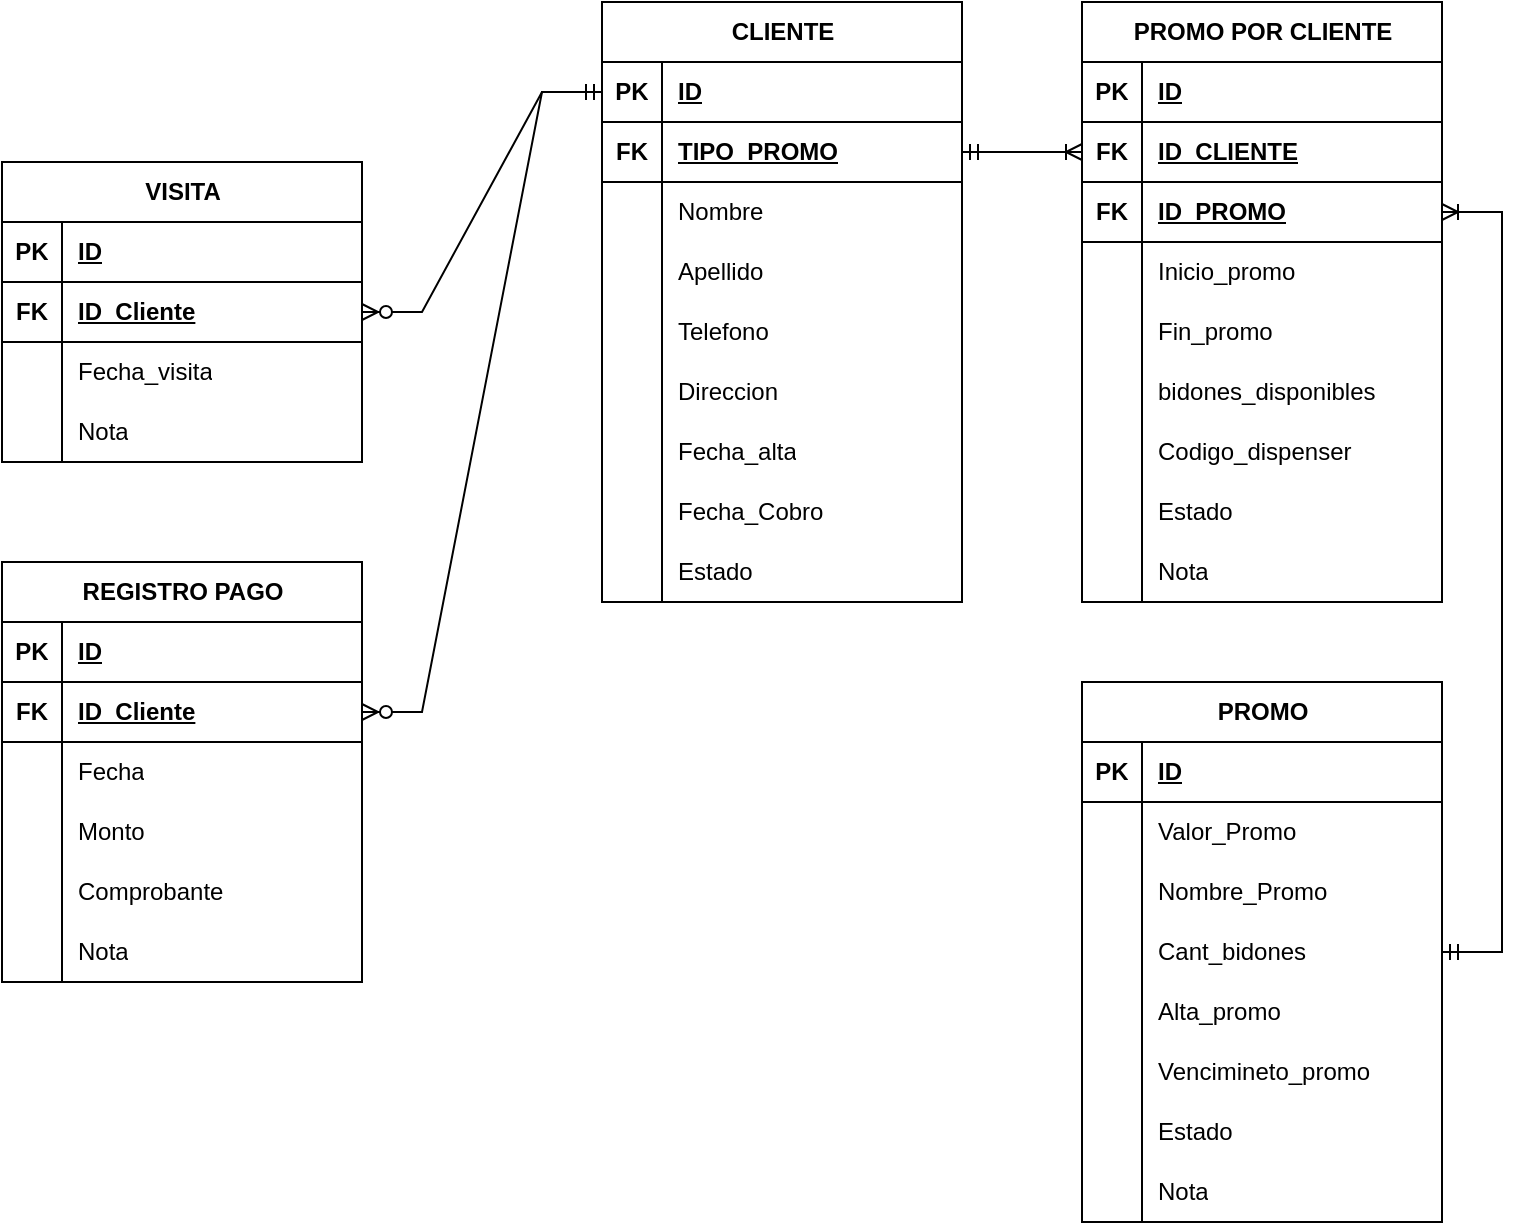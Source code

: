 <mxfile version="21.3.7" type="device" pages="2">
  <diagram name="Página-1" id="bV2OnYtDN85G9V-wbKHY">
    <mxGraphModel dx="1674" dy="-5001" grid="1" gridSize="10" guides="1" tooltips="1" connect="1" arrows="1" fold="1" page="1" pageScale="1" pageWidth="827" pageHeight="1169" math="0" shadow="0">
      <root>
        <mxCell id="0" />
        <mxCell id="1" parent="0" />
        <mxCell id="RUq5wqb0KqWim08PSlP8-26" value="CLIENTE" style="shape=table;startSize=30;container=1;collapsible=1;childLayout=tableLayout;fixedRows=1;rowLines=0;fontStyle=1;align=center;resizeLast=1;html=1;" parent="1" vertex="1">
          <mxGeometry x="320" y="5880" width="180" height="300" as="geometry" />
        </mxCell>
        <mxCell id="RUq5wqb0KqWim08PSlP8-27" value="" style="shape=tableRow;horizontal=0;startSize=0;swimlaneHead=0;swimlaneBody=0;fillColor=none;collapsible=0;dropTarget=0;points=[[0,0.5],[1,0.5]];portConstraint=eastwest;top=0;left=0;right=0;bottom=1;" parent="RUq5wqb0KqWim08PSlP8-26" vertex="1">
          <mxGeometry y="30" width="180" height="30" as="geometry" />
        </mxCell>
        <mxCell id="RUq5wqb0KqWim08PSlP8-28" value="PK" style="shape=partialRectangle;connectable=0;fillColor=none;top=0;left=0;bottom=0;right=0;fontStyle=1;overflow=hidden;whiteSpace=wrap;html=1;" parent="RUq5wqb0KqWim08PSlP8-27" vertex="1">
          <mxGeometry width="30" height="30" as="geometry">
            <mxRectangle width="30" height="30" as="alternateBounds" />
          </mxGeometry>
        </mxCell>
        <mxCell id="RUq5wqb0KqWim08PSlP8-29" value="ID" style="shape=partialRectangle;connectable=0;fillColor=none;top=0;left=0;bottom=0;right=0;align=left;spacingLeft=6;fontStyle=5;overflow=hidden;whiteSpace=wrap;html=1;" parent="RUq5wqb0KqWim08PSlP8-27" vertex="1">
          <mxGeometry x="30" width="150" height="30" as="geometry">
            <mxRectangle width="150" height="30" as="alternateBounds" />
          </mxGeometry>
        </mxCell>
        <mxCell id="TxzclcYLfLEnnerBeIJS-183" value="" style="shape=tableRow;horizontal=0;startSize=0;swimlaneHead=0;swimlaneBody=0;fillColor=none;collapsible=0;dropTarget=0;points=[[0,0.5],[1,0.5]];portConstraint=eastwest;top=0;left=0;right=0;bottom=1;" parent="RUq5wqb0KqWim08PSlP8-26" vertex="1">
          <mxGeometry y="60" width="180" height="30" as="geometry" />
        </mxCell>
        <mxCell id="TxzclcYLfLEnnerBeIJS-184" value="FK" style="shape=partialRectangle;connectable=0;fillColor=none;top=0;left=0;bottom=0;right=0;fontStyle=1;overflow=hidden;whiteSpace=wrap;html=1;" parent="TxzclcYLfLEnnerBeIJS-183" vertex="1">
          <mxGeometry width="30" height="30" as="geometry">
            <mxRectangle width="30" height="30" as="alternateBounds" />
          </mxGeometry>
        </mxCell>
        <mxCell id="TxzclcYLfLEnnerBeIJS-185" value="TIPO_PROMO" style="shape=partialRectangle;connectable=0;fillColor=none;top=0;left=0;bottom=0;right=0;align=left;spacingLeft=6;fontStyle=5;overflow=hidden;whiteSpace=wrap;html=1;" parent="TxzclcYLfLEnnerBeIJS-183" vertex="1">
          <mxGeometry x="30" width="150" height="30" as="geometry">
            <mxRectangle width="150" height="30" as="alternateBounds" />
          </mxGeometry>
        </mxCell>
        <mxCell id="RUq5wqb0KqWim08PSlP8-30" value="" style="shape=tableRow;horizontal=0;startSize=0;swimlaneHead=0;swimlaneBody=0;fillColor=none;collapsible=0;dropTarget=0;points=[[0,0.5],[1,0.5]];portConstraint=eastwest;top=0;left=0;right=0;bottom=0;" parent="RUq5wqb0KqWim08PSlP8-26" vertex="1">
          <mxGeometry y="90" width="180" height="30" as="geometry" />
        </mxCell>
        <mxCell id="RUq5wqb0KqWim08PSlP8-31" value="" style="shape=partialRectangle;connectable=0;fillColor=none;top=0;left=0;bottom=0;right=0;editable=1;overflow=hidden;whiteSpace=wrap;html=1;" parent="RUq5wqb0KqWim08PSlP8-30" vertex="1">
          <mxGeometry width="30" height="30" as="geometry">
            <mxRectangle width="30" height="30" as="alternateBounds" />
          </mxGeometry>
        </mxCell>
        <mxCell id="RUq5wqb0KqWim08PSlP8-32" value="Nombre" style="shape=partialRectangle;connectable=0;fillColor=none;top=0;left=0;bottom=0;right=0;align=left;spacingLeft=6;overflow=hidden;whiteSpace=wrap;html=1;" parent="RUq5wqb0KqWim08PSlP8-30" vertex="1">
          <mxGeometry x="30" width="150" height="30" as="geometry">
            <mxRectangle width="150" height="30" as="alternateBounds" />
          </mxGeometry>
        </mxCell>
        <mxCell id="RUq5wqb0KqWim08PSlP8-33" value="" style="shape=tableRow;horizontal=0;startSize=0;swimlaneHead=0;swimlaneBody=0;fillColor=none;collapsible=0;dropTarget=0;points=[[0,0.5],[1,0.5]];portConstraint=eastwest;top=0;left=0;right=0;bottom=0;" parent="RUq5wqb0KqWim08PSlP8-26" vertex="1">
          <mxGeometry y="120" width="180" height="30" as="geometry" />
        </mxCell>
        <mxCell id="RUq5wqb0KqWim08PSlP8-34" value="" style="shape=partialRectangle;connectable=0;fillColor=none;top=0;left=0;bottom=0;right=0;editable=1;overflow=hidden;whiteSpace=wrap;html=1;" parent="RUq5wqb0KqWim08PSlP8-33" vertex="1">
          <mxGeometry width="30" height="30" as="geometry">
            <mxRectangle width="30" height="30" as="alternateBounds" />
          </mxGeometry>
        </mxCell>
        <mxCell id="RUq5wqb0KqWim08PSlP8-35" value="Apellido" style="shape=partialRectangle;connectable=0;fillColor=none;top=0;left=0;bottom=0;right=0;align=left;spacingLeft=6;overflow=hidden;whiteSpace=wrap;html=1;" parent="RUq5wqb0KqWim08PSlP8-33" vertex="1">
          <mxGeometry x="30" width="150" height="30" as="geometry">
            <mxRectangle width="150" height="30" as="alternateBounds" />
          </mxGeometry>
        </mxCell>
        <mxCell id="RUq5wqb0KqWim08PSlP8-36" value="" style="shape=tableRow;horizontal=0;startSize=0;swimlaneHead=0;swimlaneBody=0;fillColor=none;collapsible=0;dropTarget=0;points=[[0,0.5],[1,0.5]];portConstraint=eastwest;top=0;left=0;right=0;bottom=0;" parent="RUq5wqb0KqWim08PSlP8-26" vertex="1">
          <mxGeometry y="150" width="180" height="30" as="geometry" />
        </mxCell>
        <mxCell id="RUq5wqb0KqWim08PSlP8-37" value="" style="shape=partialRectangle;connectable=0;fillColor=none;top=0;left=0;bottom=0;right=0;editable=1;overflow=hidden;whiteSpace=wrap;html=1;" parent="RUq5wqb0KqWim08PSlP8-36" vertex="1">
          <mxGeometry width="30" height="30" as="geometry">
            <mxRectangle width="30" height="30" as="alternateBounds" />
          </mxGeometry>
        </mxCell>
        <mxCell id="RUq5wqb0KqWim08PSlP8-38" value="Telefono" style="shape=partialRectangle;connectable=0;fillColor=none;top=0;left=0;bottom=0;right=0;align=left;spacingLeft=6;overflow=hidden;whiteSpace=wrap;html=1;" parent="RUq5wqb0KqWim08PSlP8-36" vertex="1">
          <mxGeometry x="30" width="150" height="30" as="geometry">
            <mxRectangle width="150" height="30" as="alternateBounds" />
          </mxGeometry>
        </mxCell>
        <mxCell id="RUq5wqb0KqWim08PSlP8-45" style="shape=tableRow;horizontal=0;startSize=0;swimlaneHead=0;swimlaneBody=0;fillColor=none;collapsible=0;dropTarget=0;points=[[0,0.5],[1,0.5]];portConstraint=eastwest;top=0;left=0;right=0;bottom=0;" parent="RUq5wqb0KqWim08PSlP8-26" vertex="1">
          <mxGeometry y="180" width="180" height="30" as="geometry" />
        </mxCell>
        <mxCell id="RUq5wqb0KqWim08PSlP8-46" style="shape=partialRectangle;connectable=0;fillColor=none;top=0;left=0;bottom=0;right=0;editable=1;overflow=hidden;whiteSpace=wrap;html=1;" parent="RUq5wqb0KqWim08PSlP8-45" vertex="1">
          <mxGeometry width="30" height="30" as="geometry">
            <mxRectangle width="30" height="30" as="alternateBounds" />
          </mxGeometry>
        </mxCell>
        <mxCell id="RUq5wqb0KqWim08PSlP8-47" value="Direccion" style="shape=partialRectangle;connectable=0;fillColor=none;top=0;left=0;bottom=0;right=0;align=left;spacingLeft=6;overflow=hidden;whiteSpace=wrap;html=1;" parent="RUq5wqb0KqWim08PSlP8-45" vertex="1">
          <mxGeometry x="30" width="150" height="30" as="geometry">
            <mxRectangle width="150" height="30" as="alternateBounds" />
          </mxGeometry>
        </mxCell>
        <mxCell id="RUq5wqb0KqWim08PSlP8-51" style="shape=tableRow;horizontal=0;startSize=0;swimlaneHead=0;swimlaneBody=0;fillColor=none;collapsible=0;dropTarget=0;points=[[0,0.5],[1,0.5]];portConstraint=eastwest;top=0;left=0;right=0;bottom=0;" parent="RUq5wqb0KqWim08PSlP8-26" vertex="1">
          <mxGeometry y="210" width="180" height="30" as="geometry" />
        </mxCell>
        <mxCell id="RUq5wqb0KqWim08PSlP8-52" style="shape=partialRectangle;connectable=0;fillColor=none;top=0;left=0;bottom=0;right=0;editable=1;overflow=hidden;whiteSpace=wrap;html=1;" parent="RUq5wqb0KqWim08PSlP8-51" vertex="1">
          <mxGeometry width="30" height="30" as="geometry">
            <mxRectangle width="30" height="30" as="alternateBounds" />
          </mxGeometry>
        </mxCell>
        <mxCell id="RUq5wqb0KqWim08PSlP8-53" value="Fecha_alta" style="shape=partialRectangle;connectable=0;fillColor=none;top=0;left=0;bottom=0;right=0;align=left;spacingLeft=6;overflow=hidden;whiteSpace=wrap;html=1;" parent="RUq5wqb0KqWim08PSlP8-51" vertex="1">
          <mxGeometry x="30" width="150" height="30" as="geometry">
            <mxRectangle width="150" height="30" as="alternateBounds" />
          </mxGeometry>
        </mxCell>
        <mxCell id="RUq5wqb0KqWim08PSlP8-60" style="shape=tableRow;horizontal=0;startSize=0;swimlaneHead=0;swimlaneBody=0;fillColor=none;collapsible=0;dropTarget=0;points=[[0,0.5],[1,0.5]];portConstraint=eastwest;top=0;left=0;right=0;bottom=0;" parent="RUq5wqb0KqWim08PSlP8-26" vertex="1">
          <mxGeometry y="240" width="180" height="30" as="geometry" />
        </mxCell>
        <mxCell id="RUq5wqb0KqWim08PSlP8-61" style="shape=partialRectangle;connectable=0;fillColor=none;top=0;left=0;bottom=0;right=0;editable=1;overflow=hidden;whiteSpace=wrap;html=1;" parent="RUq5wqb0KqWim08PSlP8-60" vertex="1">
          <mxGeometry width="30" height="30" as="geometry">
            <mxRectangle width="30" height="30" as="alternateBounds" />
          </mxGeometry>
        </mxCell>
        <mxCell id="RUq5wqb0KqWim08PSlP8-62" value="Fecha_Cobro" style="shape=partialRectangle;connectable=0;fillColor=none;top=0;left=0;bottom=0;right=0;align=left;spacingLeft=6;overflow=hidden;whiteSpace=wrap;html=1;" parent="RUq5wqb0KqWim08PSlP8-60" vertex="1">
          <mxGeometry x="30" width="150" height="30" as="geometry">
            <mxRectangle width="150" height="30" as="alternateBounds" />
          </mxGeometry>
        </mxCell>
        <mxCell id="RUq5wqb0KqWim08PSlP8-48" style="shape=tableRow;horizontal=0;startSize=0;swimlaneHead=0;swimlaneBody=0;fillColor=none;collapsible=0;dropTarget=0;points=[[0,0.5],[1,0.5]];portConstraint=eastwest;top=0;left=0;right=0;bottom=0;" parent="RUq5wqb0KqWim08PSlP8-26" vertex="1">
          <mxGeometry y="270" width="180" height="30" as="geometry" />
        </mxCell>
        <mxCell id="RUq5wqb0KqWim08PSlP8-49" style="shape=partialRectangle;connectable=0;fillColor=none;top=0;left=0;bottom=0;right=0;editable=1;overflow=hidden;whiteSpace=wrap;html=1;" parent="RUq5wqb0KqWim08PSlP8-48" vertex="1">
          <mxGeometry width="30" height="30" as="geometry">
            <mxRectangle width="30" height="30" as="alternateBounds" />
          </mxGeometry>
        </mxCell>
        <mxCell id="RUq5wqb0KqWim08PSlP8-50" value="Estado" style="shape=partialRectangle;connectable=0;fillColor=none;top=0;left=0;bottom=0;right=0;align=left;spacingLeft=6;overflow=hidden;whiteSpace=wrap;html=1;" parent="RUq5wqb0KqWim08PSlP8-48" vertex="1">
          <mxGeometry x="30" width="150" height="30" as="geometry">
            <mxRectangle width="150" height="30" as="alternateBounds" />
          </mxGeometry>
        </mxCell>
        <mxCell id="RUq5wqb0KqWim08PSlP8-112" value="" style="edgeStyle=entityRelationEdgeStyle;fontSize=12;html=1;endArrow=ERoneToMany;startArrow=ERmandOne;rounded=0;" parent="1" source="TxzclcYLfLEnnerBeIJS-25" target="jz-nCcZv9rXi6R60Zonw-8" edge="1">
          <mxGeometry width="100" height="100" relative="1" as="geometry">
            <mxPoint x="600" y="6330" as="sourcePoint" />
            <mxPoint x="810" y="5910" as="targetPoint" />
          </mxGeometry>
        </mxCell>
        <mxCell id="RUq5wqb0KqWim08PSlP8-115" value="" style="edgeStyle=entityRelationEdgeStyle;fontSize=12;html=1;endArrow=ERzeroToMany;startArrow=ERmandOne;rounded=0;" parent="1" source="RUq5wqb0KqWim08PSlP8-27" target="TxzclcYLfLEnnerBeIJS-85" edge="1">
          <mxGeometry width="100" height="100" relative="1" as="geometry">
            <mxPoint x="531" y="5967" as="sourcePoint" />
            <mxPoint x="230" y="5965" as="targetPoint" />
          </mxGeometry>
        </mxCell>
        <mxCell id="TxzclcYLfLEnnerBeIJS-25" value="PROMO" style="shape=table;startSize=30;container=1;collapsible=1;childLayout=tableLayout;fixedRows=1;rowLines=0;fontStyle=1;align=center;resizeLast=1;html=1;" parent="1" vertex="1">
          <mxGeometry x="560" y="6220" width="180" height="270" as="geometry" />
        </mxCell>
        <mxCell id="TxzclcYLfLEnnerBeIJS-26" style="shape=tableRow;horizontal=0;startSize=0;swimlaneHead=0;swimlaneBody=0;fillColor=none;collapsible=0;dropTarget=0;points=[[0,0.5],[1,0.5]];portConstraint=eastwest;top=0;left=0;right=0;bottom=1;" parent="TxzclcYLfLEnnerBeIJS-25" vertex="1">
          <mxGeometry y="30" width="180" height="30" as="geometry" />
        </mxCell>
        <mxCell id="TxzclcYLfLEnnerBeIJS-27" value="PK" style="shape=partialRectangle;connectable=0;fillColor=none;top=0;left=0;bottom=0;right=0;fontStyle=1;overflow=hidden;whiteSpace=wrap;html=1;" parent="TxzclcYLfLEnnerBeIJS-26" vertex="1">
          <mxGeometry width="30" height="30" as="geometry">
            <mxRectangle width="30" height="30" as="alternateBounds" />
          </mxGeometry>
        </mxCell>
        <mxCell id="TxzclcYLfLEnnerBeIJS-28" value="ID" style="shape=partialRectangle;connectable=0;fillColor=none;top=0;left=0;bottom=0;right=0;align=left;spacingLeft=6;fontStyle=5;overflow=hidden;whiteSpace=wrap;html=1;" parent="TxzclcYLfLEnnerBeIJS-26" vertex="1">
          <mxGeometry x="30" width="150" height="30" as="geometry">
            <mxRectangle width="150" height="30" as="alternateBounds" />
          </mxGeometry>
        </mxCell>
        <mxCell id="wWxBkojQjRAg002_blxK-7" value="" style="shape=tableRow;horizontal=0;startSize=0;swimlaneHead=0;swimlaneBody=0;fillColor=none;collapsible=0;dropTarget=0;points=[[0,0.5],[1,0.5]];portConstraint=eastwest;top=0;left=0;right=0;bottom=0;" parent="TxzclcYLfLEnnerBeIJS-25" vertex="1">
          <mxGeometry y="60" width="180" height="30" as="geometry" />
        </mxCell>
        <mxCell id="wWxBkojQjRAg002_blxK-8" value="" style="shape=partialRectangle;connectable=0;fillColor=none;top=0;left=0;bottom=0;right=0;fontStyle=0;overflow=hidden;whiteSpace=wrap;html=1;" parent="wWxBkojQjRAg002_blxK-7" vertex="1">
          <mxGeometry width="30" height="30" as="geometry">
            <mxRectangle width="30" height="30" as="alternateBounds" />
          </mxGeometry>
        </mxCell>
        <mxCell id="wWxBkojQjRAg002_blxK-9" value="Valor_Promo" style="shape=partialRectangle;connectable=0;fillColor=none;top=0;left=0;bottom=0;right=0;align=left;spacingLeft=6;fontStyle=0;overflow=hidden;whiteSpace=wrap;html=1;" parent="wWxBkojQjRAg002_blxK-7" vertex="1">
          <mxGeometry x="30" width="150" height="30" as="geometry">
            <mxRectangle width="150" height="30" as="alternateBounds" />
          </mxGeometry>
        </mxCell>
        <mxCell id="TxzclcYLfLEnnerBeIJS-208" value="" style="shape=tableRow;horizontal=0;startSize=0;swimlaneHead=0;swimlaneBody=0;fillColor=none;collapsible=0;dropTarget=0;points=[[0,0.5],[1,0.5]];portConstraint=eastwest;top=0;left=0;right=0;bottom=0;" parent="TxzclcYLfLEnnerBeIJS-25" vertex="1">
          <mxGeometry y="90" width="180" height="30" as="geometry" />
        </mxCell>
        <mxCell id="TxzclcYLfLEnnerBeIJS-209" value="" style="shape=partialRectangle;connectable=0;fillColor=none;top=0;left=0;bottom=0;right=0;fontStyle=0;overflow=hidden;whiteSpace=wrap;html=1;" parent="TxzclcYLfLEnnerBeIJS-208" vertex="1">
          <mxGeometry width="30" height="30" as="geometry">
            <mxRectangle width="30" height="30" as="alternateBounds" />
          </mxGeometry>
        </mxCell>
        <mxCell id="TxzclcYLfLEnnerBeIJS-210" value="Nombre_Promo" style="shape=partialRectangle;connectable=0;fillColor=none;top=0;left=0;bottom=0;right=0;align=left;spacingLeft=6;fontStyle=0;overflow=hidden;whiteSpace=wrap;html=1;" parent="TxzclcYLfLEnnerBeIJS-208" vertex="1">
          <mxGeometry x="30" width="150" height="30" as="geometry">
            <mxRectangle width="150" height="30" as="alternateBounds" />
          </mxGeometry>
        </mxCell>
        <mxCell id="TxzclcYLfLEnnerBeIJS-32" value="" style="shape=tableRow;horizontal=0;startSize=0;swimlaneHead=0;swimlaneBody=0;fillColor=none;collapsible=0;dropTarget=0;points=[[0,0.5],[1,0.5]];portConstraint=eastwest;top=0;left=0;right=0;bottom=0;" parent="TxzclcYLfLEnnerBeIJS-25" vertex="1">
          <mxGeometry y="120" width="180" height="30" as="geometry" />
        </mxCell>
        <mxCell id="TxzclcYLfLEnnerBeIJS-33" value="" style="shape=partialRectangle;connectable=0;fillColor=none;top=0;left=0;bottom=0;right=0;editable=1;overflow=hidden;whiteSpace=wrap;html=1;" parent="TxzclcYLfLEnnerBeIJS-32" vertex="1">
          <mxGeometry width="30" height="30" as="geometry">
            <mxRectangle width="30" height="30" as="alternateBounds" />
          </mxGeometry>
        </mxCell>
        <mxCell id="TxzclcYLfLEnnerBeIJS-34" value="Cant_bidones" style="shape=partialRectangle;connectable=0;fillColor=none;top=0;left=0;bottom=0;right=0;align=left;spacingLeft=6;overflow=hidden;whiteSpace=wrap;html=1;" parent="TxzclcYLfLEnnerBeIJS-32" vertex="1">
          <mxGeometry x="30" width="150" height="30" as="geometry">
            <mxRectangle width="150" height="30" as="alternateBounds" />
          </mxGeometry>
        </mxCell>
        <mxCell id="TxzclcYLfLEnnerBeIJS-35" value="" style="shape=tableRow;horizontal=0;startSize=0;swimlaneHead=0;swimlaneBody=0;fillColor=none;collapsible=0;dropTarget=0;points=[[0,0.5],[1,0.5]];portConstraint=eastwest;top=0;left=0;right=0;bottom=0;" parent="TxzclcYLfLEnnerBeIJS-25" vertex="1">
          <mxGeometry y="150" width="180" height="30" as="geometry" />
        </mxCell>
        <mxCell id="TxzclcYLfLEnnerBeIJS-36" value="" style="shape=partialRectangle;connectable=0;fillColor=none;top=0;left=0;bottom=0;right=0;editable=1;overflow=hidden;whiteSpace=wrap;html=1;" parent="TxzclcYLfLEnnerBeIJS-35" vertex="1">
          <mxGeometry width="30" height="30" as="geometry">
            <mxRectangle width="30" height="30" as="alternateBounds" />
          </mxGeometry>
        </mxCell>
        <mxCell id="TxzclcYLfLEnnerBeIJS-37" value="Alta_promo" style="shape=partialRectangle;connectable=0;fillColor=none;top=0;left=0;bottom=0;right=0;align=left;spacingLeft=6;overflow=hidden;whiteSpace=wrap;html=1;" parent="TxzclcYLfLEnnerBeIJS-35" vertex="1">
          <mxGeometry x="30" width="150" height="30" as="geometry">
            <mxRectangle width="150" height="30" as="alternateBounds" />
          </mxGeometry>
        </mxCell>
        <mxCell id="wWxBkojQjRAg002_blxK-10" value="" style="shape=tableRow;horizontal=0;startSize=0;swimlaneHead=0;swimlaneBody=0;fillColor=none;collapsible=0;dropTarget=0;points=[[0,0.5],[1,0.5]];portConstraint=eastwest;top=0;left=0;right=0;bottom=0;" parent="TxzclcYLfLEnnerBeIJS-25" vertex="1">
          <mxGeometry y="180" width="180" height="30" as="geometry" />
        </mxCell>
        <mxCell id="wWxBkojQjRAg002_blxK-11" value="" style="shape=partialRectangle;connectable=0;fillColor=none;top=0;left=0;bottom=0;right=0;fontStyle=0;overflow=hidden;whiteSpace=wrap;html=1;" parent="wWxBkojQjRAg002_blxK-10" vertex="1">
          <mxGeometry width="30" height="30" as="geometry">
            <mxRectangle width="30" height="30" as="alternateBounds" />
          </mxGeometry>
        </mxCell>
        <mxCell id="wWxBkojQjRAg002_blxK-12" value="Vencimineto_promo" style="shape=partialRectangle;connectable=0;fillColor=none;top=0;left=0;bottom=0;right=0;align=left;spacingLeft=6;fontStyle=0;overflow=hidden;whiteSpace=wrap;html=1;" parent="wWxBkojQjRAg002_blxK-10" vertex="1">
          <mxGeometry x="30" width="150" height="30" as="geometry">
            <mxRectangle width="150" height="30" as="alternateBounds" />
          </mxGeometry>
        </mxCell>
        <mxCell id="TxzclcYLfLEnnerBeIJS-44" style="shape=tableRow;horizontal=0;startSize=0;swimlaneHead=0;swimlaneBody=0;fillColor=none;collapsible=0;dropTarget=0;points=[[0,0.5],[1,0.5]];portConstraint=eastwest;top=0;left=0;right=0;bottom=0;" parent="TxzclcYLfLEnnerBeIJS-25" vertex="1">
          <mxGeometry y="210" width="180" height="30" as="geometry" />
        </mxCell>
        <mxCell id="TxzclcYLfLEnnerBeIJS-45" style="shape=partialRectangle;connectable=0;fillColor=none;top=0;left=0;bottom=0;right=0;editable=1;overflow=hidden;whiteSpace=wrap;html=1;" parent="TxzclcYLfLEnnerBeIJS-44" vertex="1">
          <mxGeometry width="30" height="30" as="geometry">
            <mxRectangle width="30" height="30" as="alternateBounds" />
          </mxGeometry>
        </mxCell>
        <mxCell id="TxzclcYLfLEnnerBeIJS-46" value="Estado" style="shape=partialRectangle;connectable=0;fillColor=none;top=0;left=0;bottom=0;right=0;align=left;spacingLeft=6;overflow=hidden;whiteSpace=wrap;html=1;" parent="TxzclcYLfLEnnerBeIJS-44" vertex="1">
          <mxGeometry x="30" width="150" height="30" as="geometry">
            <mxRectangle width="150" height="30" as="alternateBounds" />
          </mxGeometry>
        </mxCell>
        <mxCell id="TxzclcYLfLEnnerBeIJS-47" style="shape=tableRow;horizontal=0;startSize=0;swimlaneHead=0;swimlaneBody=0;fillColor=none;collapsible=0;dropTarget=0;points=[[0,0.5],[1,0.5]];portConstraint=eastwest;top=0;left=0;right=0;bottom=0;" parent="TxzclcYLfLEnnerBeIJS-25" vertex="1">
          <mxGeometry y="240" width="180" height="30" as="geometry" />
        </mxCell>
        <mxCell id="TxzclcYLfLEnnerBeIJS-48" style="shape=partialRectangle;connectable=0;fillColor=none;top=0;left=0;bottom=0;right=0;editable=1;overflow=hidden;whiteSpace=wrap;html=1;" parent="TxzclcYLfLEnnerBeIJS-47" vertex="1">
          <mxGeometry width="30" height="30" as="geometry">
            <mxRectangle width="30" height="30" as="alternateBounds" />
          </mxGeometry>
        </mxCell>
        <mxCell id="TxzclcYLfLEnnerBeIJS-49" value="Nota" style="shape=partialRectangle;connectable=0;fillColor=none;top=0;left=0;bottom=0;right=0;align=left;spacingLeft=6;overflow=hidden;whiteSpace=wrap;html=1;" parent="TxzclcYLfLEnnerBeIJS-47" vertex="1">
          <mxGeometry x="30" width="150" height="30" as="geometry">
            <mxRectangle width="150" height="30" as="alternateBounds" />
          </mxGeometry>
        </mxCell>
        <mxCell id="TxzclcYLfLEnnerBeIJS-81" value="VISITA" style="shape=table;startSize=30;container=1;collapsible=1;childLayout=tableLayout;fixedRows=1;rowLines=0;fontStyle=1;align=center;resizeLast=1;html=1;" parent="1" vertex="1">
          <mxGeometry x="20" y="5960" width="180" height="150" as="geometry" />
        </mxCell>
        <mxCell id="TxzclcYLfLEnnerBeIJS-82" style="shape=tableRow;horizontal=0;startSize=0;swimlaneHead=0;swimlaneBody=0;fillColor=none;collapsible=0;dropTarget=0;points=[[0,0.5],[1,0.5]];portConstraint=eastwest;top=0;left=0;right=0;bottom=1;" parent="TxzclcYLfLEnnerBeIJS-81" vertex="1">
          <mxGeometry y="30" width="180" height="30" as="geometry" />
        </mxCell>
        <mxCell id="TxzclcYLfLEnnerBeIJS-83" value="PK" style="shape=partialRectangle;connectable=0;fillColor=none;top=0;left=0;bottom=0;right=0;fontStyle=1;overflow=hidden;whiteSpace=wrap;html=1;" parent="TxzclcYLfLEnnerBeIJS-82" vertex="1">
          <mxGeometry width="30" height="30" as="geometry">
            <mxRectangle width="30" height="30" as="alternateBounds" />
          </mxGeometry>
        </mxCell>
        <mxCell id="TxzclcYLfLEnnerBeIJS-84" value="ID" style="shape=partialRectangle;connectable=0;fillColor=none;top=0;left=0;bottom=0;right=0;align=left;spacingLeft=6;fontStyle=5;overflow=hidden;whiteSpace=wrap;html=1;" parent="TxzclcYLfLEnnerBeIJS-82" vertex="1">
          <mxGeometry x="30" width="150" height="30" as="geometry">
            <mxRectangle width="150" height="30" as="alternateBounds" />
          </mxGeometry>
        </mxCell>
        <mxCell id="TxzclcYLfLEnnerBeIJS-85" value="" style="shape=tableRow;horizontal=0;startSize=0;swimlaneHead=0;swimlaneBody=0;fillColor=none;collapsible=0;dropTarget=0;points=[[0,0.5],[1,0.5]];portConstraint=eastwest;top=0;left=0;right=0;bottom=1;" parent="TxzclcYLfLEnnerBeIJS-81" vertex="1">
          <mxGeometry y="60" width="180" height="30" as="geometry" />
        </mxCell>
        <mxCell id="TxzclcYLfLEnnerBeIJS-86" value="FK" style="shape=partialRectangle;connectable=0;fillColor=none;top=0;left=0;bottom=0;right=0;fontStyle=1;overflow=hidden;whiteSpace=wrap;html=1;" parent="TxzclcYLfLEnnerBeIJS-85" vertex="1">
          <mxGeometry width="30" height="30" as="geometry">
            <mxRectangle width="30" height="30" as="alternateBounds" />
          </mxGeometry>
        </mxCell>
        <mxCell id="TxzclcYLfLEnnerBeIJS-87" value="ID_Cliente" style="shape=partialRectangle;connectable=0;fillColor=none;top=0;left=0;bottom=0;right=0;align=left;spacingLeft=6;fontStyle=5;overflow=hidden;whiteSpace=wrap;html=1;" parent="TxzclcYLfLEnnerBeIJS-85" vertex="1">
          <mxGeometry x="30" width="150" height="30" as="geometry">
            <mxRectangle width="150" height="30" as="alternateBounds" />
          </mxGeometry>
        </mxCell>
        <mxCell id="TxzclcYLfLEnnerBeIJS-88" value="" style="shape=tableRow;horizontal=0;startSize=0;swimlaneHead=0;swimlaneBody=0;fillColor=none;collapsible=0;dropTarget=0;points=[[0,0.5],[1,0.5]];portConstraint=eastwest;top=0;left=0;right=0;bottom=0;" parent="TxzclcYLfLEnnerBeIJS-81" vertex="1">
          <mxGeometry y="90" width="180" height="30" as="geometry" />
        </mxCell>
        <mxCell id="TxzclcYLfLEnnerBeIJS-89" value="" style="shape=partialRectangle;connectable=0;fillColor=none;top=0;left=0;bottom=0;right=0;editable=1;overflow=hidden;whiteSpace=wrap;html=1;" parent="TxzclcYLfLEnnerBeIJS-88" vertex="1">
          <mxGeometry width="30" height="30" as="geometry">
            <mxRectangle width="30" height="30" as="alternateBounds" />
          </mxGeometry>
        </mxCell>
        <mxCell id="TxzclcYLfLEnnerBeIJS-90" value="Fecha_visita" style="shape=partialRectangle;connectable=0;fillColor=none;top=0;left=0;bottom=0;right=0;align=left;spacingLeft=6;overflow=hidden;whiteSpace=wrap;html=1;" parent="TxzclcYLfLEnnerBeIJS-88" vertex="1">
          <mxGeometry x="30" width="150" height="30" as="geometry">
            <mxRectangle width="150" height="30" as="alternateBounds" />
          </mxGeometry>
        </mxCell>
        <mxCell id="TxzclcYLfLEnnerBeIJS-91" value="" style="shape=tableRow;horizontal=0;startSize=0;swimlaneHead=0;swimlaneBody=0;fillColor=none;collapsible=0;dropTarget=0;points=[[0,0.5],[1,0.5]];portConstraint=eastwest;top=0;left=0;right=0;bottom=0;" parent="TxzclcYLfLEnnerBeIJS-81" vertex="1">
          <mxGeometry y="120" width="180" height="30" as="geometry" />
        </mxCell>
        <mxCell id="TxzclcYLfLEnnerBeIJS-92" value="" style="shape=partialRectangle;connectable=0;fillColor=none;top=0;left=0;bottom=0;right=0;editable=1;overflow=hidden;whiteSpace=wrap;html=1;" parent="TxzclcYLfLEnnerBeIJS-91" vertex="1">
          <mxGeometry width="30" height="30" as="geometry">
            <mxRectangle width="30" height="30" as="alternateBounds" />
          </mxGeometry>
        </mxCell>
        <mxCell id="TxzclcYLfLEnnerBeIJS-93" value="Nota" style="shape=partialRectangle;connectable=0;fillColor=none;top=0;left=0;bottom=0;right=0;align=left;spacingLeft=6;overflow=hidden;whiteSpace=wrap;html=1;" parent="TxzclcYLfLEnnerBeIJS-91" vertex="1">
          <mxGeometry x="30" width="150" height="30" as="geometry">
            <mxRectangle width="150" height="30" as="alternateBounds" />
          </mxGeometry>
        </mxCell>
        <mxCell id="TxzclcYLfLEnnerBeIJS-149" value="REGISTRO PAGO" style="shape=table;startSize=30;container=1;collapsible=1;childLayout=tableLayout;fixedRows=1;rowLines=0;fontStyle=1;align=center;resizeLast=1;html=1;" parent="1" vertex="1">
          <mxGeometry x="20" y="6160" width="180" height="210" as="geometry" />
        </mxCell>
        <mxCell id="TxzclcYLfLEnnerBeIJS-150" style="shape=tableRow;horizontal=0;startSize=0;swimlaneHead=0;swimlaneBody=0;fillColor=none;collapsible=0;dropTarget=0;points=[[0,0.5],[1,0.5]];portConstraint=eastwest;top=0;left=0;right=0;bottom=1;" parent="TxzclcYLfLEnnerBeIJS-149" vertex="1">
          <mxGeometry y="30" width="180" height="30" as="geometry" />
        </mxCell>
        <mxCell id="TxzclcYLfLEnnerBeIJS-151" value="PK" style="shape=partialRectangle;connectable=0;fillColor=none;top=0;left=0;bottom=0;right=0;fontStyle=1;overflow=hidden;whiteSpace=wrap;html=1;" parent="TxzclcYLfLEnnerBeIJS-150" vertex="1">
          <mxGeometry width="30" height="30" as="geometry">
            <mxRectangle width="30" height="30" as="alternateBounds" />
          </mxGeometry>
        </mxCell>
        <mxCell id="TxzclcYLfLEnnerBeIJS-152" value="ID" style="shape=partialRectangle;connectable=0;fillColor=none;top=0;left=0;bottom=0;right=0;align=left;spacingLeft=6;fontStyle=5;overflow=hidden;whiteSpace=wrap;html=1;" parent="TxzclcYLfLEnnerBeIJS-150" vertex="1">
          <mxGeometry x="30" width="150" height="30" as="geometry">
            <mxRectangle width="150" height="30" as="alternateBounds" />
          </mxGeometry>
        </mxCell>
        <mxCell id="TxzclcYLfLEnnerBeIJS-153" value="" style="shape=tableRow;horizontal=0;startSize=0;swimlaneHead=0;swimlaneBody=0;fillColor=none;collapsible=0;dropTarget=0;points=[[0,0.5],[1,0.5]];portConstraint=eastwest;top=0;left=0;right=0;bottom=1;" parent="TxzclcYLfLEnnerBeIJS-149" vertex="1">
          <mxGeometry y="60" width="180" height="30" as="geometry" />
        </mxCell>
        <mxCell id="TxzclcYLfLEnnerBeIJS-154" value="FK" style="shape=partialRectangle;connectable=0;fillColor=none;top=0;left=0;bottom=0;right=0;fontStyle=1;overflow=hidden;whiteSpace=wrap;html=1;" parent="TxzclcYLfLEnnerBeIJS-153" vertex="1">
          <mxGeometry width="30" height="30" as="geometry">
            <mxRectangle width="30" height="30" as="alternateBounds" />
          </mxGeometry>
        </mxCell>
        <mxCell id="TxzclcYLfLEnnerBeIJS-155" value="ID_Cliente" style="shape=partialRectangle;connectable=0;fillColor=none;top=0;left=0;bottom=0;right=0;align=left;spacingLeft=6;fontStyle=5;overflow=hidden;whiteSpace=wrap;html=1;" parent="TxzclcYLfLEnnerBeIJS-153" vertex="1">
          <mxGeometry x="30" width="150" height="30" as="geometry">
            <mxRectangle width="150" height="30" as="alternateBounds" />
          </mxGeometry>
        </mxCell>
        <mxCell id="TxzclcYLfLEnnerBeIJS-156" value="" style="shape=tableRow;horizontal=0;startSize=0;swimlaneHead=0;swimlaneBody=0;fillColor=none;collapsible=0;dropTarget=0;points=[[0,0.5],[1,0.5]];portConstraint=eastwest;top=0;left=0;right=0;bottom=0;" parent="TxzclcYLfLEnnerBeIJS-149" vertex="1">
          <mxGeometry y="90" width="180" height="30" as="geometry" />
        </mxCell>
        <mxCell id="TxzclcYLfLEnnerBeIJS-157" value="" style="shape=partialRectangle;connectable=0;fillColor=none;top=0;left=0;bottom=0;right=0;editable=1;overflow=hidden;whiteSpace=wrap;html=1;" parent="TxzclcYLfLEnnerBeIJS-156" vertex="1">
          <mxGeometry width="30" height="30" as="geometry">
            <mxRectangle width="30" height="30" as="alternateBounds" />
          </mxGeometry>
        </mxCell>
        <mxCell id="TxzclcYLfLEnnerBeIJS-158" value="Fecha" style="shape=partialRectangle;connectable=0;fillColor=none;top=0;left=0;bottom=0;right=0;align=left;spacingLeft=6;overflow=hidden;whiteSpace=wrap;html=1;" parent="TxzclcYLfLEnnerBeIJS-156" vertex="1">
          <mxGeometry x="30" width="150" height="30" as="geometry">
            <mxRectangle width="150" height="30" as="alternateBounds" />
          </mxGeometry>
        </mxCell>
        <mxCell id="TxzclcYLfLEnnerBeIJS-159" value="" style="shape=tableRow;horizontal=0;startSize=0;swimlaneHead=0;swimlaneBody=0;fillColor=none;collapsible=0;dropTarget=0;points=[[0,0.5],[1,0.5]];portConstraint=eastwest;top=0;left=0;right=0;bottom=0;" parent="TxzclcYLfLEnnerBeIJS-149" vertex="1">
          <mxGeometry y="120" width="180" height="30" as="geometry" />
        </mxCell>
        <mxCell id="TxzclcYLfLEnnerBeIJS-160" value="" style="shape=partialRectangle;connectable=0;fillColor=none;top=0;left=0;bottom=0;right=0;editable=1;overflow=hidden;whiteSpace=wrap;html=1;" parent="TxzclcYLfLEnnerBeIJS-159" vertex="1">
          <mxGeometry width="30" height="30" as="geometry">
            <mxRectangle width="30" height="30" as="alternateBounds" />
          </mxGeometry>
        </mxCell>
        <mxCell id="TxzclcYLfLEnnerBeIJS-161" value="Monto" style="shape=partialRectangle;connectable=0;fillColor=none;top=0;left=0;bottom=0;right=0;align=left;spacingLeft=6;overflow=hidden;whiteSpace=wrap;html=1;" parent="TxzclcYLfLEnnerBeIJS-159" vertex="1">
          <mxGeometry x="30" width="150" height="30" as="geometry">
            <mxRectangle width="150" height="30" as="alternateBounds" />
          </mxGeometry>
        </mxCell>
        <mxCell id="TxzclcYLfLEnnerBeIJS-162" style="shape=tableRow;horizontal=0;startSize=0;swimlaneHead=0;swimlaneBody=0;fillColor=none;collapsible=0;dropTarget=0;points=[[0,0.5],[1,0.5]];portConstraint=eastwest;top=0;left=0;right=0;bottom=0;" parent="TxzclcYLfLEnnerBeIJS-149" vertex="1">
          <mxGeometry y="150" width="180" height="30" as="geometry" />
        </mxCell>
        <mxCell id="TxzclcYLfLEnnerBeIJS-163" style="shape=partialRectangle;connectable=0;fillColor=none;top=0;left=0;bottom=0;right=0;editable=1;overflow=hidden;whiteSpace=wrap;html=1;" parent="TxzclcYLfLEnnerBeIJS-162" vertex="1">
          <mxGeometry width="30" height="30" as="geometry">
            <mxRectangle width="30" height="30" as="alternateBounds" />
          </mxGeometry>
        </mxCell>
        <mxCell id="TxzclcYLfLEnnerBeIJS-164" value="Comprobante" style="shape=partialRectangle;connectable=0;fillColor=none;top=0;left=0;bottom=0;right=0;align=left;spacingLeft=6;overflow=hidden;whiteSpace=wrap;html=1;" parent="TxzclcYLfLEnnerBeIJS-162" vertex="1">
          <mxGeometry x="30" width="150" height="30" as="geometry">
            <mxRectangle width="150" height="30" as="alternateBounds" />
          </mxGeometry>
        </mxCell>
        <mxCell id="TxzclcYLfLEnnerBeIJS-168" style="shape=tableRow;horizontal=0;startSize=0;swimlaneHead=0;swimlaneBody=0;fillColor=none;collapsible=0;dropTarget=0;points=[[0,0.5],[1,0.5]];portConstraint=eastwest;top=0;left=0;right=0;bottom=0;" parent="TxzclcYLfLEnnerBeIJS-149" vertex="1">
          <mxGeometry y="180" width="180" height="30" as="geometry" />
        </mxCell>
        <mxCell id="TxzclcYLfLEnnerBeIJS-169" style="shape=partialRectangle;connectable=0;fillColor=none;top=0;left=0;bottom=0;right=0;editable=1;overflow=hidden;whiteSpace=wrap;html=1;" parent="TxzclcYLfLEnnerBeIJS-168" vertex="1">
          <mxGeometry width="30" height="30" as="geometry">
            <mxRectangle width="30" height="30" as="alternateBounds" />
          </mxGeometry>
        </mxCell>
        <mxCell id="TxzclcYLfLEnnerBeIJS-170" value="Nota" style="shape=partialRectangle;connectable=0;fillColor=none;top=0;left=0;bottom=0;right=0;align=left;spacingLeft=6;overflow=hidden;whiteSpace=wrap;html=1;" parent="TxzclcYLfLEnnerBeIJS-168" vertex="1">
          <mxGeometry x="30" width="150" height="30" as="geometry">
            <mxRectangle width="150" height="30" as="alternateBounds" />
          </mxGeometry>
        </mxCell>
        <mxCell id="TxzclcYLfLEnnerBeIJS-174" value="" style="edgeStyle=entityRelationEdgeStyle;fontSize=12;html=1;endArrow=ERzeroToMany;startArrow=ERmandOne;rounded=0;" parent="1" source="RUq5wqb0KqWim08PSlP8-27" target="TxzclcYLfLEnnerBeIJS-153" edge="1">
          <mxGeometry width="100" height="100" relative="1" as="geometry">
            <mxPoint x="310" y="6225" as="sourcePoint" />
            <mxPoint x="220" y="6335" as="targetPoint" />
          </mxGeometry>
        </mxCell>
        <mxCell id="jz-nCcZv9rXi6R60Zonw-1" value="PROMO POR CLIENTE" style="shape=table;startSize=30;container=1;collapsible=1;childLayout=tableLayout;fixedRows=1;rowLines=0;fontStyle=1;align=center;resizeLast=1;html=1;" parent="1" vertex="1">
          <mxGeometry x="560" y="5880" width="180" height="300" as="geometry" />
        </mxCell>
        <mxCell id="jz-nCcZv9rXi6R60Zonw-2" style="shape=tableRow;horizontal=0;startSize=0;swimlaneHead=0;swimlaneBody=0;fillColor=none;collapsible=0;dropTarget=0;points=[[0,0.5],[1,0.5]];portConstraint=eastwest;top=0;left=0;right=0;bottom=1;" parent="jz-nCcZv9rXi6R60Zonw-1" vertex="1">
          <mxGeometry y="30" width="180" height="30" as="geometry" />
        </mxCell>
        <mxCell id="jz-nCcZv9rXi6R60Zonw-3" value="PK" style="shape=partialRectangle;connectable=0;fillColor=none;top=0;left=0;bottom=0;right=0;fontStyle=1;overflow=hidden;whiteSpace=wrap;html=1;" parent="jz-nCcZv9rXi6R60Zonw-2" vertex="1">
          <mxGeometry width="30" height="30" as="geometry">
            <mxRectangle width="30" height="30" as="alternateBounds" />
          </mxGeometry>
        </mxCell>
        <mxCell id="jz-nCcZv9rXi6R60Zonw-4" value="ID" style="shape=partialRectangle;connectable=0;fillColor=none;top=0;left=0;bottom=0;right=0;align=left;spacingLeft=6;fontStyle=5;overflow=hidden;whiteSpace=wrap;html=1;" parent="jz-nCcZv9rXi6R60Zonw-2" vertex="1">
          <mxGeometry x="30" width="150" height="30" as="geometry">
            <mxRectangle width="150" height="30" as="alternateBounds" />
          </mxGeometry>
        </mxCell>
        <mxCell id="jz-nCcZv9rXi6R60Zonw-5" value="" style="shape=tableRow;horizontal=0;startSize=0;swimlaneHead=0;swimlaneBody=0;fillColor=none;collapsible=0;dropTarget=0;points=[[0,0.5],[1,0.5]];portConstraint=eastwest;top=0;left=0;right=0;bottom=1;" parent="jz-nCcZv9rXi6R60Zonw-1" vertex="1">
          <mxGeometry y="60" width="180" height="30" as="geometry" />
        </mxCell>
        <mxCell id="jz-nCcZv9rXi6R60Zonw-6" value="FK" style="shape=partialRectangle;connectable=0;fillColor=none;top=0;left=0;bottom=0;right=0;fontStyle=1;overflow=hidden;whiteSpace=wrap;html=1;" parent="jz-nCcZv9rXi6R60Zonw-5" vertex="1">
          <mxGeometry width="30" height="30" as="geometry">
            <mxRectangle width="30" height="30" as="alternateBounds" />
          </mxGeometry>
        </mxCell>
        <mxCell id="jz-nCcZv9rXi6R60Zonw-7" value="ID_CLIENTE" style="shape=partialRectangle;connectable=0;fillColor=none;top=0;left=0;bottom=0;right=0;align=left;spacingLeft=6;fontStyle=5;overflow=hidden;whiteSpace=wrap;html=1;" parent="jz-nCcZv9rXi6R60Zonw-5" vertex="1">
          <mxGeometry x="30" width="150" height="30" as="geometry">
            <mxRectangle width="150" height="30" as="alternateBounds" />
          </mxGeometry>
        </mxCell>
        <mxCell id="jz-nCcZv9rXi6R60Zonw-8" value="" style="shape=tableRow;horizontal=0;startSize=0;swimlaneHead=0;swimlaneBody=0;fillColor=none;collapsible=0;dropTarget=0;points=[[0,0.5],[1,0.5]];portConstraint=eastwest;top=0;left=0;right=0;bottom=1;" parent="jz-nCcZv9rXi6R60Zonw-1" vertex="1">
          <mxGeometry y="90" width="180" height="30" as="geometry" />
        </mxCell>
        <mxCell id="jz-nCcZv9rXi6R60Zonw-9" value="FK" style="shape=partialRectangle;connectable=0;fillColor=none;top=0;left=0;bottom=0;right=0;fontStyle=1;overflow=hidden;whiteSpace=wrap;html=1;" parent="jz-nCcZv9rXi6R60Zonw-8" vertex="1">
          <mxGeometry width="30" height="30" as="geometry">
            <mxRectangle width="30" height="30" as="alternateBounds" />
          </mxGeometry>
        </mxCell>
        <mxCell id="jz-nCcZv9rXi6R60Zonw-10" value="ID_PROMO" style="shape=partialRectangle;connectable=0;fillColor=none;top=0;left=0;bottom=0;right=0;align=left;spacingLeft=6;fontStyle=5;overflow=hidden;whiteSpace=wrap;html=1;" parent="jz-nCcZv9rXi6R60Zonw-8" vertex="1">
          <mxGeometry x="30" width="150" height="30" as="geometry">
            <mxRectangle width="150" height="30" as="alternateBounds" />
          </mxGeometry>
        </mxCell>
        <mxCell id="jz-nCcZv9rXi6R60Zonw-20" value="" style="shape=tableRow;horizontal=0;startSize=0;swimlaneHead=0;swimlaneBody=0;fillColor=none;collapsible=0;dropTarget=0;points=[[0,0.5],[1,0.5]];portConstraint=eastwest;top=0;left=0;right=0;bottom=0;" parent="jz-nCcZv9rXi6R60Zonw-1" vertex="1">
          <mxGeometry y="120" width="180" height="30" as="geometry" />
        </mxCell>
        <mxCell id="jz-nCcZv9rXi6R60Zonw-21" value="" style="shape=partialRectangle;connectable=0;fillColor=none;top=0;left=0;bottom=0;right=0;editable=1;overflow=hidden;whiteSpace=wrap;html=1;" parent="jz-nCcZv9rXi6R60Zonw-20" vertex="1">
          <mxGeometry width="30" height="30" as="geometry">
            <mxRectangle width="30" height="30" as="alternateBounds" />
          </mxGeometry>
        </mxCell>
        <mxCell id="jz-nCcZv9rXi6R60Zonw-22" value="Inicio_promo" style="shape=partialRectangle;connectable=0;fillColor=none;top=0;left=0;bottom=0;right=0;align=left;spacingLeft=6;overflow=hidden;whiteSpace=wrap;html=1;" parent="jz-nCcZv9rXi6R60Zonw-20" vertex="1">
          <mxGeometry x="30" width="150" height="30" as="geometry">
            <mxRectangle width="150" height="30" as="alternateBounds" />
          </mxGeometry>
        </mxCell>
        <mxCell id="jz-nCcZv9rXi6R60Zonw-23" value="" style="shape=tableRow;horizontal=0;startSize=0;swimlaneHead=0;swimlaneBody=0;fillColor=none;collapsible=0;dropTarget=0;points=[[0,0.5],[1,0.5]];portConstraint=eastwest;top=0;left=0;right=0;bottom=0;" parent="jz-nCcZv9rXi6R60Zonw-1" vertex="1">
          <mxGeometry y="150" width="180" height="30" as="geometry" />
        </mxCell>
        <mxCell id="jz-nCcZv9rXi6R60Zonw-24" value="" style="shape=partialRectangle;connectable=0;fillColor=none;top=0;left=0;bottom=0;right=0;fontStyle=0;overflow=hidden;whiteSpace=wrap;html=1;" parent="jz-nCcZv9rXi6R60Zonw-23" vertex="1">
          <mxGeometry width="30" height="30" as="geometry">
            <mxRectangle width="30" height="30" as="alternateBounds" />
          </mxGeometry>
        </mxCell>
        <mxCell id="jz-nCcZv9rXi6R60Zonw-25" value="Fin_promo" style="shape=partialRectangle;connectable=0;fillColor=none;top=0;left=0;bottom=0;right=0;align=left;spacingLeft=6;fontStyle=0;overflow=hidden;whiteSpace=wrap;html=1;" parent="jz-nCcZv9rXi6R60Zonw-23" vertex="1">
          <mxGeometry x="30" width="150" height="30" as="geometry">
            <mxRectangle width="150" height="30" as="alternateBounds" />
          </mxGeometry>
        </mxCell>
        <mxCell id="jz-nCcZv9rXi6R60Zonw-17" value="" style="shape=tableRow;horizontal=0;startSize=0;swimlaneHead=0;swimlaneBody=0;fillColor=none;collapsible=0;dropTarget=0;points=[[0,0.5],[1,0.5]];portConstraint=eastwest;top=0;left=0;right=0;bottom=0;" parent="jz-nCcZv9rXi6R60Zonw-1" vertex="1">
          <mxGeometry y="180" width="180" height="30" as="geometry" />
        </mxCell>
        <mxCell id="jz-nCcZv9rXi6R60Zonw-18" value="" style="shape=partialRectangle;connectable=0;fillColor=none;top=0;left=0;bottom=0;right=0;editable=1;overflow=hidden;whiteSpace=wrap;html=1;" parent="jz-nCcZv9rXi6R60Zonw-17" vertex="1">
          <mxGeometry width="30" height="30" as="geometry">
            <mxRectangle width="30" height="30" as="alternateBounds" />
          </mxGeometry>
        </mxCell>
        <mxCell id="jz-nCcZv9rXi6R60Zonw-19" value="bidones_disponibles" style="shape=partialRectangle;connectable=0;fillColor=none;top=0;left=0;bottom=0;right=0;align=left;spacingLeft=6;overflow=hidden;whiteSpace=wrap;html=1;" parent="jz-nCcZv9rXi6R60Zonw-17" vertex="1">
          <mxGeometry x="30" width="150" height="30" as="geometry">
            <mxRectangle width="150" height="30" as="alternateBounds" />
          </mxGeometry>
        </mxCell>
        <mxCell id="jz-nCcZv9rXi6R60Zonw-26" value="" style="shape=tableRow;horizontal=0;startSize=0;swimlaneHead=0;swimlaneBody=0;fillColor=none;collapsible=0;dropTarget=0;points=[[0,0.5],[1,0.5]];portConstraint=eastwest;top=0;left=0;right=0;bottom=0;" parent="jz-nCcZv9rXi6R60Zonw-1" vertex="1">
          <mxGeometry y="210" width="180" height="30" as="geometry" />
        </mxCell>
        <mxCell id="jz-nCcZv9rXi6R60Zonw-27" value="" style="shape=partialRectangle;connectable=0;fillColor=none;top=0;left=0;bottom=0;right=0;editable=1;overflow=hidden;whiteSpace=wrap;html=1;" parent="jz-nCcZv9rXi6R60Zonw-26" vertex="1">
          <mxGeometry width="30" height="30" as="geometry">
            <mxRectangle width="30" height="30" as="alternateBounds" />
          </mxGeometry>
        </mxCell>
        <mxCell id="jz-nCcZv9rXi6R60Zonw-28" value="Codigo_dispenser" style="shape=partialRectangle;connectable=0;fillColor=none;top=0;left=0;bottom=0;right=0;align=left;spacingLeft=6;overflow=hidden;whiteSpace=wrap;html=1;" parent="jz-nCcZv9rXi6R60Zonw-26" vertex="1">
          <mxGeometry x="30" width="150" height="30" as="geometry">
            <mxRectangle width="150" height="30" as="alternateBounds" />
          </mxGeometry>
        </mxCell>
        <mxCell id="jz-nCcZv9rXi6R60Zonw-29" style="shape=tableRow;horizontal=0;startSize=0;swimlaneHead=0;swimlaneBody=0;fillColor=none;collapsible=0;dropTarget=0;points=[[0,0.5],[1,0.5]];portConstraint=eastwest;top=0;left=0;right=0;bottom=0;" parent="jz-nCcZv9rXi6R60Zonw-1" vertex="1">
          <mxGeometry y="240" width="180" height="30" as="geometry" />
        </mxCell>
        <mxCell id="jz-nCcZv9rXi6R60Zonw-30" style="shape=partialRectangle;connectable=0;fillColor=none;top=0;left=0;bottom=0;right=0;editable=1;overflow=hidden;whiteSpace=wrap;html=1;" parent="jz-nCcZv9rXi6R60Zonw-29" vertex="1">
          <mxGeometry width="30" height="30" as="geometry">
            <mxRectangle width="30" height="30" as="alternateBounds" />
          </mxGeometry>
        </mxCell>
        <mxCell id="jz-nCcZv9rXi6R60Zonw-31" value="Estado" style="shape=partialRectangle;connectable=0;fillColor=none;top=0;left=0;bottom=0;right=0;align=left;spacingLeft=6;overflow=hidden;whiteSpace=wrap;html=1;" parent="jz-nCcZv9rXi6R60Zonw-29" vertex="1">
          <mxGeometry x="30" width="150" height="30" as="geometry">
            <mxRectangle width="150" height="30" as="alternateBounds" />
          </mxGeometry>
        </mxCell>
        <mxCell id="jz-nCcZv9rXi6R60Zonw-32" style="shape=tableRow;horizontal=0;startSize=0;swimlaneHead=0;swimlaneBody=0;fillColor=none;collapsible=0;dropTarget=0;points=[[0,0.5],[1,0.5]];portConstraint=eastwest;top=0;left=0;right=0;bottom=0;" parent="jz-nCcZv9rXi6R60Zonw-1" vertex="1">
          <mxGeometry y="270" width="180" height="30" as="geometry" />
        </mxCell>
        <mxCell id="jz-nCcZv9rXi6R60Zonw-33" style="shape=partialRectangle;connectable=0;fillColor=none;top=0;left=0;bottom=0;right=0;editable=1;overflow=hidden;whiteSpace=wrap;html=1;" parent="jz-nCcZv9rXi6R60Zonw-32" vertex="1">
          <mxGeometry width="30" height="30" as="geometry">
            <mxRectangle width="30" height="30" as="alternateBounds" />
          </mxGeometry>
        </mxCell>
        <mxCell id="jz-nCcZv9rXi6R60Zonw-34" value="Nota" style="shape=partialRectangle;connectable=0;fillColor=none;top=0;left=0;bottom=0;right=0;align=left;spacingLeft=6;overflow=hidden;whiteSpace=wrap;html=1;" parent="jz-nCcZv9rXi6R60Zonw-32" vertex="1">
          <mxGeometry x="30" width="150" height="30" as="geometry">
            <mxRectangle width="150" height="30" as="alternateBounds" />
          </mxGeometry>
        </mxCell>
        <mxCell id="jz-nCcZv9rXi6R60Zonw-35" value="" style="edgeStyle=entityRelationEdgeStyle;fontSize=12;html=1;endArrow=ERoneToMany;startArrow=ERmandOne;rounded=0;" parent="1" source="TxzclcYLfLEnnerBeIJS-183" target="jz-nCcZv9rXi6R60Zonw-5" edge="1">
          <mxGeometry width="100" height="100" relative="1" as="geometry">
            <mxPoint x="520" y="6370" as="sourcePoint" />
            <mxPoint x="720" y="6310" as="targetPoint" />
          </mxGeometry>
        </mxCell>
      </root>
    </mxGraphModel>
  </diagram>
  <diagram id="6XOyDiBJmCG4-qMDxxYm" name="CLASS">
    <mxGraphModel dx="1658" dy="828" grid="1" gridSize="10" guides="1" tooltips="1" connect="1" arrows="1" fold="1" page="1" pageScale="1" pageWidth="827" pageHeight="1169" math="0" shadow="0">
      <root>
        <mxCell id="0" />
        <mxCell id="1" parent="0" />
        <mxCell id="khPzjmuUwdjFRvQKNzQ--1" value="CLIENTE" style="swimlane;fontStyle=1;align=center;verticalAlign=top;childLayout=stackLayout;horizontal=1;startSize=26;horizontalStack=0;resizeParent=1;resizeParentMax=0;resizeLast=0;collapsible=1;marginBottom=0;whiteSpace=wrap;html=1;" parent="1" vertex="1">
          <mxGeometry x="60" y="17" width="160" height="424" as="geometry" />
        </mxCell>
        <mxCell id="khPzjmuUwdjFRvQKNzQ--5" value="+ Nombre: attribute" style="text;strokeColor=none;fillColor=none;align=left;verticalAlign=top;spacingLeft=4;spacingRight=4;overflow=hidden;rotatable=0;points=[[0,0.5],[1,0.5]];portConstraint=eastwest;whiteSpace=wrap;html=1;" parent="khPzjmuUwdjFRvQKNzQ--1" vertex="1">
          <mxGeometry y="26" width="160" height="26" as="geometry" />
        </mxCell>
        <mxCell id="khPzjmuUwdjFRvQKNzQ--7" value="+ Apellido: attribute" style="text;strokeColor=none;fillColor=none;align=left;verticalAlign=top;spacingLeft=4;spacingRight=4;overflow=hidden;rotatable=0;points=[[0,0.5],[1,0.5]];portConstraint=eastwest;whiteSpace=wrap;html=1;" parent="khPzjmuUwdjFRvQKNzQ--1" vertex="1">
          <mxGeometry y="52" width="160" height="26" as="geometry" />
        </mxCell>
        <mxCell id="khPzjmuUwdjFRvQKNzQ--10" value="+ Telefono: attribute" style="text;strokeColor=none;fillColor=none;align=left;verticalAlign=top;spacingLeft=4;spacingRight=4;overflow=hidden;rotatable=0;points=[[0,0.5],[1,0.5]];portConstraint=eastwest;whiteSpace=wrap;html=1;" parent="khPzjmuUwdjFRvQKNzQ--1" vertex="1">
          <mxGeometry y="78" width="160" height="26" as="geometry" />
        </mxCell>
        <mxCell id="khPzjmuUwdjFRvQKNzQ--9" value="+ Direccion: attribute" style="text;strokeColor=none;fillColor=none;align=left;verticalAlign=top;spacingLeft=4;spacingRight=4;overflow=hidden;rotatable=0;points=[[0,0.5],[1,0.5]];portConstraint=eastwest;whiteSpace=wrap;html=1;" parent="khPzjmuUwdjFRvQKNzQ--1" vertex="1">
          <mxGeometry y="104" width="160" height="26" as="geometry" />
        </mxCell>
        <mxCell id="khPzjmuUwdjFRvQKNzQ--8" value="+ Fecha_alta: attribute" style="text;strokeColor=none;fillColor=none;align=left;verticalAlign=top;spacingLeft=4;spacingRight=4;overflow=hidden;rotatable=0;points=[[0,0.5],[1,0.5]];portConstraint=eastwest;whiteSpace=wrap;html=1;" parent="khPzjmuUwdjFRvQKNzQ--1" vertex="1">
          <mxGeometry y="130" width="160" height="26" as="geometry" />
        </mxCell>
        <mxCell id="khPzjmuUwdjFRvQKNzQ--6" value="+ Fecha_cobro: attribute" style="text;strokeColor=none;fillColor=none;align=left;verticalAlign=top;spacingLeft=4;spacingRight=4;overflow=hidden;rotatable=0;points=[[0,0.5],[1,0.5]];portConstraint=eastwest;whiteSpace=wrap;html=1;" parent="khPzjmuUwdjFRvQKNzQ--1" vertex="1">
          <mxGeometry y="156" width="160" height="26" as="geometry" />
        </mxCell>
        <mxCell id="khPzjmuUwdjFRvQKNzQ--2" value="+ Estado" style="text;strokeColor=none;fillColor=none;align=left;verticalAlign=top;spacingLeft=4;spacingRight=4;overflow=hidden;rotatable=0;points=[[0,0.5],[1,0.5]];portConstraint=eastwest;whiteSpace=wrap;html=1;" parent="khPzjmuUwdjFRvQKNzQ--1" vertex="1">
          <mxGeometry y="182" width="160" height="26" as="geometry" />
        </mxCell>
        <mxCell id="khPzjmuUwdjFRvQKNzQ--3" value="" style="line;strokeWidth=1;fillColor=none;align=left;verticalAlign=middle;spacingTop=-1;spacingLeft=3;spacingRight=3;rotatable=0;labelPosition=right;points=[];portConstraint=eastwest;strokeColor=inherit;" parent="khPzjmuUwdjFRvQKNzQ--1" vertex="1">
          <mxGeometry y="208" width="160" height="8" as="geometry" />
        </mxCell>
        <mxCell id="khPzjmuUwdjFRvQKNzQ--45" value="+ CRUD()" style="text;strokeColor=none;fillColor=none;align=left;verticalAlign=top;spacingLeft=4;spacingRight=4;overflow=hidden;rotatable=0;points=[[0,0.5],[1,0.5]];portConstraint=eastwest;whiteSpace=wrap;html=1;" parent="khPzjmuUwdjFRvQKNzQ--1" vertex="1">
          <mxGeometry y="216" width="160" height="26" as="geometry" />
        </mxCell>
        <mxCell id="khPzjmuUwdjFRvQKNzQ--43" value="+ Registrar_Visita()" style="text;strokeColor=none;fillColor=none;align=left;verticalAlign=top;spacingLeft=4;spacingRight=4;overflow=hidden;rotatable=0;points=[[0,0.5],[1,0.5]];portConstraint=eastwest;whiteSpace=wrap;html=1;" parent="khPzjmuUwdjFRvQKNzQ--1" vertex="1">
          <mxGeometry y="242" width="160" height="26" as="geometry" />
        </mxCell>
        <mxCell id="khPzjmuUwdjFRvQKNzQ--44" value="+ Registrar_Pago()" style="text;strokeColor=none;fillColor=none;align=left;verticalAlign=top;spacingLeft=4;spacingRight=4;overflow=hidden;rotatable=0;points=[[0,0.5],[1,0.5]];portConstraint=eastwest;whiteSpace=wrap;html=1;" parent="khPzjmuUwdjFRvQKNzQ--1" vertex="1">
          <mxGeometry y="268" width="160" height="26" as="geometry" />
        </mxCell>
        <mxCell id="khPzjmuUwdjFRvQKNzQ--4" value="+ Asignar_promo()" style="text;strokeColor=none;fillColor=none;align=left;verticalAlign=top;spacingLeft=4;spacingRight=4;overflow=hidden;rotatable=0;points=[[0,0.5],[1,0.5]];portConstraint=eastwest;whiteSpace=wrap;html=1;" parent="khPzjmuUwdjFRvQKNzQ--1" vertex="1">
          <mxGeometry y="294" width="160" height="26" as="geometry" />
        </mxCell>
        <mxCell id="f_lVKjDzR42H1p_lvbWp-4" value="+ Cambiar_promo()" style="text;strokeColor=none;fillColor=none;align=left;verticalAlign=top;spacingLeft=4;spacingRight=4;overflow=hidden;rotatable=0;points=[[0,0.5],[1,0.5]];portConstraint=eastwest;whiteSpace=wrap;html=1;" parent="khPzjmuUwdjFRvQKNzQ--1" vertex="1">
          <mxGeometry y="320" width="160" height="26" as="geometry" />
        </mxCell>
        <mxCell id="f_lVKjDzR42H1p_lvbWp-2" value="+ Ver_visitas()" style="text;strokeColor=none;fillColor=none;align=left;verticalAlign=top;spacingLeft=4;spacingRight=4;overflow=hidden;rotatable=0;points=[[0,0.5],[1,0.5]];portConstraint=eastwest;whiteSpace=wrap;html=1;" parent="khPzjmuUwdjFRvQKNzQ--1" vertex="1">
          <mxGeometry y="346" width="160" height="26" as="geometry" />
        </mxCell>
        <mxCell id="f_lVKjDzR42H1p_lvbWp-3" value="+ Ver_pagos()" style="text;strokeColor=none;fillColor=none;align=left;verticalAlign=top;spacingLeft=4;spacingRight=4;overflow=hidden;rotatable=0;points=[[0,0.5],[1,0.5]];portConstraint=eastwest;whiteSpace=wrap;html=1;" parent="khPzjmuUwdjFRvQKNzQ--1" vertex="1">
          <mxGeometry y="372" width="160" height="26" as="geometry" />
        </mxCell>
        <mxCell id="f_lVKjDzR42H1p_lvbWp-1" value="+ Ver_promo()" style="text;strokeColor=none;fillColor=none;align=left;verticalAlign=top;spacingLeft=4;spacingRight=4;overflow=hidden;rotatable=0;points=[[0,0.5],[1,0.5]];portConstraint=eastwest;whiteSpace=wrap;html=1;" parent="khPzjmuUwdjFRvQKNzQ--1" vertex="1">
          <mxGeometry y="398" width="160" height="26" as="geometry" />
        </mxCell>
        <mxCell id="khPzjmuUwdjFRvQKNzQ--11" value="PROMO" style="swimlane;fontStyle=1;align=center;verticalAlign=top;childLayout=stackLayout;horizontal=1;startSize=26;horizontalStack=0;resizeParent=1;resizeParentMax=0;resizeLast=0;collapsible=1;marginBottom=0;whiteSpace=wrap;html=1;" parent="1" vertex="1">
          <mxGeometry x="180" y="470" width="210" height="242" as="geometry" />
        </mxCell>
        <mxCell id="DDStlqExZ6b5Es--72y3-1" value="+ Valor: attribute" style="text;strokeColor=none;fillColor=none;align=left;verticalAlign=top;spacingLeft=4;spacingRight=4;overflow=hidden;rotatable=0;points=[[0,0.5],[1,0.5]];portConstraint=eastwest;whiteSpace=wrap;html=1;" parent="khPzjmuUwdjFRvQKNzQ--11" vertex="1">
          <mxGeometry y="26" width="210" height="26" as="geometry" />
        </mxCell>
        <mxCell id="khPzjmuUwdjFRvQKNzQ--12" value="+ Nombre: attribute" style="text;strokeColor=none;fillColor=none;align=left;verticalAlign=top;spacingLeft=4;spacingRight=4;overflow=hidden;rotatable=0;points=[[0,0.5],[1,0.5]];portConstraint=eastwest;whiteSpace=wrap;html=1;" parent="khPzjmuUwdjFRvQKNzQ--11" vertex="1">
          <mxGeometry y="52" width="210" height="26" as="geometry" />
        </mxCell>
        <mxCell id="khPzjmuUwdjFRvQKNzQ--14" value="+ Cant_bidon: attribute" style="text;strokeColor=none;fillColor=none;align=left;verticalAlign=top;spacingLeft=4;spacingRight=4;overflow=hidden;rotatable=0;points=[[0,0.5],[1,0.5]];portConstraint=eastwest;whiteSpace=wrap;html=1;" parent="khPzjmuUwdjFRvQKNzQ--11" vertex="1">
          <mxGeometry y="78" width="210" height="26" as="geometry" />
        </mxCell>
        <mxCell id="khPzjmuUwdjFRvQKNzQ--15" value="+ Alta_promo: attribute" style="text;strokeColor=none;fillColor=none;align=left;verticalAlign=top;spacingLeft=4;spacingRight=4;overflow=hidden;rotatable=0;points=[[0,0.5],[1,0.5]];portConstraint=eastwest;whiteSpace=wrap;html=1;" parent="khPzjmuUwdjFRvQKNzQ--11" vertex="1">
          <mxGeometry y="104" width="210" height="26" as="geometry" />
        </mxCell>
        <mxCell id="khPzjmuUwdjFRvQKNzQ--16" value="+ Vencimiento: attribute" style="text;strokeColor=none;fillColor=none;align=left;verticalAlign=top;spacingLeft=4;spacingRight=4;overflow=hidden;rotatable=0;points=[[0,0.5],[1,0.5]];portConstraint=eastwest;whiteSpace=wrap;html=1;" parent="khPzjmuUwdjFRvQKNzQ--11" vertex="1">
          <mxGeometry y="130" width="210" height="26" as="geometry" />
        </mxCell>
        <mxCell id="khPzjmuUwdjFRvQKNzQ--18" value="+ Estado" style="text;strokeColor=none;fillColor=none;align=left;verticalAlign=top;spacingLeft=4;spacingRight=4;overflow=hidden;rotatable=0;points=[[0,0.5],[1,0.5]];portConstraint=eastwest;whiteSpace=wrap;html=1;" parent="khPzjmuUwdjFRvQKNzQ--11" vertex="1">
          <mxGeometry y="156" width="210" height="26" as="geometry" />
        </mxCell>
        <mxCell id="khPzjmuUwdjFRvQKNzQ--21" value="+ Nota: attribute" style="text;strokeColor=none;fillColor=none;align=left;verticalAlign=top;spacingLeft=4;spacingRight=4;overflow=hidden;rotatable=0;points=[[0,0.5],[1,0.5]];portConstraint=eastwest;whiteSpace=wrap;html=1;" parent="khPzjmuUwdjFRvQKNzQ--11" vertex="1">
          <mxGeometry y="182" width="210" height="26" as="geometry" />
        </mxCell>
        <mxCell id="khPzjmuUwdjFRvQKNzQ--19" value="" style="line;strokeWidth=1;fillColor=none;align=left;verticalAlign=middle;spacingTop=-1;spacingLeft=3;spacingRight=3;rotatable=0;labelPosition=right;points=[];portConstraint=eastwest;strokeColor=inherit;" parent="khPzjmuUwdjFRvQKNzQ--11" vertex="1">
          <mxGeometry y="208" width="210" height="8" as="geometry" />
        </mxCell>
        <mxCell id="khPzjmuUwdjFRvQKNzQ--20" value="+ CRUD()" style="text;strokeColor=none;fillColor=none;align=left;verticalAlign=top;spacingLeft=4;spacingRight=4;overflow=hidden;rotatable=0;points=[[0,0.5],[1,0.5]];portConstraint=eastwest;whiteSpace=wrap;html=1;" parent="khPzjmuUwdjFRvQKNzQ--11" vertex="1">
          <mxGeometry y="216" width="210" height="26" as="geometry" />
        </mxCell>
        <mxCell id="khPzjmuUwdjFRvQKNzQ--22" value="VISITA" style="swimlane;fontStyle=1;align=center;verticalAlign=top;childLayout=stackLayout;horizontal=1;startSize=26;horizontalStack=0;resizeParent=1;resizeParentMax=0;resizeLast=0;collapsible=1;marginBottom=0;whiteSpace=wrap;html=1;" parent="1" vertex="1">
          <mxGeometry x="590" y="303" width="160" height="138" as="geometry" />
        </mxCell>
        <mxCell id="khPzjmuUwdjFRvQKNzQ--23" value="+ Fecha_visita: attribute" style="text;strokeColor=none;fillColor=none;align=left;verticalAlign=top;spacingLeft=4;spacingRight=4;overflow=hidden;rotatable=0;points=[[0,0.5],[1,0.5]];portConstraint=eastwest;whiteSpace=wrap;html=1;" parent="khPzjmuUwdjFRvQKNzQ--22" vertex="1">
          <mxGeometry y="26" width="160" height="26" as="geometry" />
        </mxCell>
        <mxCell id="khPzjmuUwdjFRvQKNzQ--24" value="+ Nota: attribute" style="text;strokeColor=none;fillColor=none;align=left;verticalAlign=top;spacingLeft=4;spacingRight=4;overflow=hidden;rotatable=0;points=[[0,0.5],[1,0.5]];portConstraint=eastwest;whiteSpace=wrap;html=1;" parent="khPzjmuUwdjFRvQKNzQ--22" vertex="1">
          <mxGeometry y="52" width="160" height="26" as="geometry" />
        </mxCell>
        <mxCell id="khPzjmuUwdjFRvQKNzQ--30" value="" style="line;strokeWidth=1;fillColor=none;align=left;verticalAlign=middle;spacingTop=-1;spacingLeft=3;spacingRight=3;rotatable=0;labelPosition=right;points=[];portConstraint=eastwest;strokeColor=inherit;" parent="khPzjmuUwdjFRvQKNzQ--22" vertex="1">
          <mxGeometry y="78" width="160" height="8" as="geometry" />
        </mxCell>
        <mxCell id="khPzjmuUwdjFRvQKNzQ--31" value="+ Carga_visita()" style="text;strokeColor=none;fillColor=none;align=left;verticalAlign=top;spacingLeft=4;spacingRight=4;overflow=hidden;rotatable=0;points=[[0,0.5],[1,0.5]];portConstraint=eastwest;whiteSpace=wrap;html=1;" parent="khPzjmuUwdjFRvQKNzQ--22" vertex="1">
          <mxGeometry y="86" width="160" height="26" as="geometry" />
        </mxCell>
        <mxCell id="aSXgL5K5SM944KTjkf9w-3" value="+ Ver_visitas(Cliente)" style="text;strokeColor=none;fillColor=none;align=left;verticalAlign=top;spacingLeft=4;spacingRight=4;overflow=hidden;rotatable=0;points=[[0,0.5],[1,0.5]];portConstraint=eastwest;whiteSpace=wrap;html=1;" parent="khPzjmuUwdjFRvQKNzQ--22" vertex="1">
          <mxGeometry y="112" width="160" height="26" as="geometry" />
        </mxCell>
        <mxCell id="khPzjmuUwdjFRvQKNzQ--32" value="REGISTRO PAGO" style="swimlane;fontStyle=1;align=center;verticalAlign=top;childLayout=stackLayout;horizontal=1;startSize=26;horizontalStack=0;resizeParent=1;resizeParentMax=0;resizeLast=0;collapsible=1;marginBottom=0;whiteSpace=wrap;html=1;" parent="1" vertex="1">
          <mxGeometry x="600" y="62" width="160" height="190" as="geometry" />
        </mxCell>
        <mxCell id="khPzjmuUwdjFRvQKNzQ--33" value="+ Fecha: attribute" style="text;strokeColor=none;fillColor=none;align=left;verticalAlign=top;spacingLeft=4;spacingRight=4;overflow=hidden;rotatable=0;points=[[0,0.5],[1,0.5]];portConstraint=eastwest;whiteSpace=wrap;html=1;" parent="khPzjmuUwdjFRvQKNzQ--32" vertex="1">
          <mxGeometry y="26" width="160" height="26" as="geometry" />
        </mxCell>
        <mxCell id="khPzjmuUwdjFRvQKNzQ--34" value="+ Monto: attribute" style="text;strokeColor=none;fillColor=none;align=left;verticalAlign=top;spacingLeft=4;spacingRight=4;overflow=hidden;rotatable=0;points=[[0,0.5],[1,0.5]];portConstraint=eastwest;whiteSpace=wrap;html=1;" parent="khPzjmuUwdjFRvQKNzQ--32" vertex="1">
          <mxGeometry y="52" width="160" height="26" as="geometry" />
        </mxCell>
        <mxCell id="khPzjmuUwdjFRvQKNzQ--35" value="+ Comprobante: attribute" style="text;strokeColor=none;fillColor=none;align=left;verticalAlign=top;spacingLeft=4;spacingRight=4;overflow=hidden;rotatable=0;points=[[0,0.5],[1,0.5]];portConstraint=eastwest;whiteSpace=wrap;html=1;" parent="khPzjmuUwdjFRvQKNzQ--32" vertex="1">
          <mxGeometry y="78" width="160" height="26" as="geometry" />
        </mxCell>
        <mxCell id="khPzjmuUwdjFRvQKNzQ--38" value="+ Nota: attribute" style="text;strokeColor=none;fillColor=none;align=left;verticalAlign=top;spacingLeft=4;spacingRight=4;overflow=hidden;rotatable=0;points=[[0,0.5],[1,0.5]];portConstraint=eastwest;whiteSpace=wrap;html=1;" parent="khPzjmuUwdjFRvQKNzQ--32" vertex="1">
          <mxGeometry y="104" width="160" height="26" as="geometry" />
        </mxCell>
        <mxCell id="khPzjmuUwdjFRvQKNzQ--40" value="" style="line;strokeWidth=1;fillColor=none;align=left;verticalAlign=middle;spacingTop=-1;spacingLeft=3;spacingRight=3;rotatable=0;labelPosition=right;points=[];portConstraint=eastwest;strokeColor=inherit;" parent="khPzjmuUwdjFRvQKNzQ--32" vertex="1">
          <mxGeometry y="130" width="160" height="8" as="geometry" />
        </mxCell>
        <mxCell id="khPzjmuUwdjFRvQKNzQ--41" value="+ Carga_Pago()" style="text;strokeColor=none;fillColor=none;align=left;verticalAlign=top;spacingLeft=4;spacingRight=4;overflow=hidden;rotatable=0;points=[[0,0.5],[1,0.5]];portConstraint=eastwest;whiteSpace=wrap;html=1;" parent="khPzjmuUwdjFRvQKNzQ--32" vertex="1">
          <mxGeometry y="138" width="160" height="26" as="geometry" />
        </mxCell>
        <mxCell id="aSXgL5K5SM944KTjkf9w-2" value="+ Ver_pagos(Cliente)" style="text;strokeColor=none;fillColor=none;align=left;verticalAlign=top;spacingLeft=4;spacingRight=4;overflow=hidden;rotatable=0;points=[[0,0.5],[1,0.5]];portConstraint=eastwest;whiteSpace=wrap;html=1;" parent="khPzjmuUwdjFRvQKNzQ--32" vertex="1">
          <mxGeometry y="164" width="160" height="26" as="geometry" />
        </mxCell>
        <mxCell id="f_lVKjDzR42H1p_lvbWp-5" value="&lt;b&gt;GESTIONES&lt;/b&gt;" style="swimlane;fontStyle=0;childLayout=stackLayout;horizontal=1;startSize=26;fillColor=none;horizontalStack=0;resizeParent=1;resizeParentMax=0;resizeLast=0;collapsible=1;marginBottom=0;whiteSpace=wrap;html=1;" parent="1" vertex="1">
          <mxGeometry x="343" y="50" width="140" height="188" as="geometry">
            <mxRectangle x="560" y="282" width="110" height="30" as="alternateBounds" />
          </mxGeometry>
        </mxCell>
        <mxCell id="f_lVKjDzR42H1p_lvbWp-6" value="+ Gestion_cliente()" style="text;strokeColor=none;fillColor=none;align=left;verticalAlign=top;spacingLeft=4;spacingRight=4;overflow=hidden;rotatable=0;points=[[0,0.5],[1,0.5]];portConstraint=eastwest;whiteSpace=wrap;html=1;" parent="f_lVKjDzR42H1p_lvbWp-5" vertex="1">
          <mxGeometry y="26" width="140" height="26" as="geometry" />
        </mxCell>
        <mxCell id="f_lVKjDzR42H1p_lvbWp-10" value="" style="line;strokeWidth=1;fillColor=none;align=left;verticalAlign=middle;spacingTop=-1;spacingLeft=3;spacingRight=3;rotatable=0;labelPosition=right;points=[];portConstraint=eastwest;strokeColor=inherit;" parent="f_lVKjDzR42H1p_lvbWp-5" vertex="1">
          <mxGeometry y="52" width="140" height="8" as="geometry" />
        </mxCell>
        <mxCell id="f_lVKjDzR42H1p_lvbWp-7" value="+ Gestion_promo()" style="text;strokeColor=none;fillColor=none;align=left;verticalAlign=top;spacingLeft=4;spacingRight=4;overflow=hidden;rotatable=0;points=[[0,0.5],[1,0.5]];portConstraint=eastwest;whiteSpace=wrap;html=1;" parent="f_lVKjDzR42H1p_lvbWp-5" vertex="1">
          <mxGeometry y="60" width="140" height="26" as="geometry" />
        </mxCell>
        <mxCell id="f_lVKjDzR42H1p_lvbWp-11" value="" style="line;strokeWidth=1;fillColor=none;align=left;verticalAlign=middle;spacingTop=-1;spacingLeft=3;spacingRight=3;rotatable=0;labelPosition=right;points=[];portConstraint=eastwest;strokeColor=inherit;" parent="f_lVKjDzR42H1p_lvbWp-5" vertex="1">
          <mxGeometry y="86" width="140" height="8" as="geometry" />
        </mxCell>
        <mxCell id="f_lVKjDzR42H1p_lvbWp-8" value="+ Gestion_pago()" style="text;strokeColor=none;fillColor=none;align=left;verticalAlign=top;spacingLeft=4;spacingRight=4;overflow=hidden;rotatable=0;points=[[0,0.5],[1,0.5]];portConstraint=eastwest;whiteSpace=wrap;html=1;" parent="f_lVKjDzR42H1p_lvbWp-5" vertex="1">
          <mxGeometry y="94" width="140" height="26" as="geometry" />
        </mxCell>
        <mxCell id="f_lVKjDzR42H1p_lvbWp-13" value="" style="line;strokeWidth=1;fillColor=none;align=left;verticalAlign=middle;spacingTop=-1;spacingLeft=3;spacingRight=3;rotatable=0;labelPosition=right;points=[];portConstraint=eastwest;strokeColor=inherit;" parent="f_lVKjDzR42H1p_lvbWp-5" vertex="1">
          <mxGeometry y="120" width="140" height="8" as="geometry" />
        </mxCell>
        <mxCell id="f_lVKjDzR42H1p_lvbWp-12" value="+ Gestion_visita()" style="text;strokeColor=none;fillColor=none;align=left;verticalAlign=top;spacingLeft=4;spacingRight=4;overflow=hidden;rotatable=0;points=[[0,0.5],[1,0.5]];portConstraint=eastwest;whiteSpace=wrap;html=1;" parent="f_lVKjDzR42H1p_lvbWp-5" vertex="1">
          <mxGeometry y="128" width="140" height="26" as="geometry" />
        </mxCell>
        <mxCell id="JZEOGHKg5tQmTrwzbIY1-3" value="" style="line;strokeWidth=1;fillColor=none;align=left;verticalAlign=middle;spacingTop=-1;spacingLeft=3;spacingRight=3;rotatable=0;labelPosition=right;points=[];portConstraint=eastwest;strokeColor=inherit;" parent="f_lVKjDzR42H1p_lvbWp-5" vertex="1">
          <mxGeometry y="154" width="140" height="8" as="geometry" />
        </mxCell>
        <mxCell id="JZEOGHKg5tQmTrwzbIY1-5" value="+ Gestion_promo_clte()&lt;br&gt;" style="text;strokeColor=none;fillColor=none;align=left;verticalAlign=top;spacingLeft=4;spacingRight=4;overflow=hidden;rotatable=0;points=[[0,0.5],[1,0.5]];portConstraint=eastwest;whiteSpace=wrap;html=1;" parent="f_lVKjDzR42H1p_lvbWp-5" vertex="1">
          <mxGeometry y="162" width="140" height="26" as="geometry" />
        </mxCell>
        <mxCell id="f_lVKjDzR42H1p_lvbWp-14" value="" style="edgeStyle=orthogonalEdgeStyle;rounded=0;orthogonalLoop=1;jettySize=auto;html=1;" parent="1" source="f_lVKjDzR42H1p_lvbWp-6" target="khPzjmuUwdjFRvQKNzQ--1" edge="1">
          <mxGeometry relative="1" as="geometry">
            <mxPoint x="210" y="390" as="targetPoint" />
            <Array as="points">
              <mxPoint x="250" y="89" />
              <mxPoint x="250" y="229" />
            </Array>
          </mxGeometry>
        </mxCell>
        <mxCell id="f_lVKjDzR42H1p_lvbWp-15" style="edgeStyle=orthogonalEdgeStyle;rounded=0;orthogonalLoop=1;jettySize=auto;html=1;" parent="1" source="f_lVKjDzR42H1p_lvbWp-7" target="khPzjmuUwdjFRvQKNzQ--11" edge="1">
          <mxGeometry relative="1" as="geometry" />
        </mxCell>
        <mxCell id="f_lVKjDzR42H1p_lvbWp-16" style="edgeStyle=orthogonalEdgeStyle;rounded=0;orthogonalLoop=1;jettySize=auto;html=1;" parent="1" source="f_lVKjDzR42H1p_lvbWp-8" target="khPzjmuUwdjFRvQKNzQ--32" edge="1">
          <mxGeometry relative="1" as="geometry" />
        </mxCell>
        <mxCell id="f_lVKjDzR42H1p_lvbWp-17" style="edgeStyle=orthogonalEdgeStyle;rounded=0;orthogonalLoop=1;jettySize=auto;html=1;" parent="1" source="f_lVKjDzR42H1p_lvbWp-12" target="khPzjmuUwdjFRvQKNzQ--22" edge="1">
          <mxGeometry relative="1" as="geometry">
            <Array as="points">
              <mxPoint x="560" y="191" />
              <mxPoint x="560" y="270" />
              <mxPoint x="670" y="270" />
            </Array>
          </mxGeometry>
        </mxCell>
        <mxCell id="z-n8dykohdeuTJ-pfuHd-1" value="PROMO POR CLIENTE" style="swimlane;fontStyle=1;align=center;verticalAlign=top;childLayout=stackLayout;horizontal=1;startSize=26;horizontalStack=0;resizeParent=1;resizeParentMax=0;resizeLast=0;collapsible=1;marginBottom=0;whiteSpace=wrap;html=1;" parent="1" vertex="1">
          <mxGeometry x="460" y="490" width="210" height="268" as="geometry" />
        </mxCell>
        <mxCell id="z-n8dykohdeuTJ-pfuHd-3" value="+ Inicio_promo: attribute" style="text;strokeColor=none;fillColor=none;align=left;verticalAlign=top;spacingLeft=4;spacingRight=4;overflow=hidden;rotatable=0;points=[[0,0.5],[1,0.5]];portConstraint=eastwest;whiteSpace=wrap;html=1;" parent="z-n8dykohdeuTJ-pfuHd-1" vertex="1">
          <mxGeometry y="26" width="210" height="26" as="geometry" />
        </mxCell>
        <mxCell id="z-n8dykohdeuTJ-pfuHd-4" value="+ Fin_promo: attribute" style="text;strokeColor=none;fillColor=none;align=left;verticalAlign=top;spacingLeft=4;spacingRight=4;overflow=hidden;rotatable=0;points=[[0,0.5],[1,0.5]];portConstraint=eastwest;whiteSpace=wrap;html=1;" parent="z-n8dykohdeuTJ-pfuHd-1" vertex="1">
          <mxGeometry y="52" width="210" height="26" as="geometry" />
        </mxCell>
        <mxCell id="JZEOGHKg5tQmTrwzbIY1-1" value="+ Bidones_disponibles: attribute" style="text;strokeColor=none;fillColor=none;align=left;verticalAlign=top;spacingLeft=4;spacingRight=4;overflow=hidden;rotatable=0;points=[[0,0.5],[1,0.5]];portConstraint=eastwest;whiteSpace=wrap;html=1;" parent="z-n8dykohdeuTJ-pfuHd-1" vertex="1">
          <mxGeometry y="78" width="210" height="26" as="geometry" />
        </mxCell>
        <mxCell id="z-n8dykohdeuTJ-pfuHd-7" value="+ Codigo_dispenser: attribute" style="text;strokeColor=none;fillColor=none;align=left;verticalAlign=top;spacingLeft=4;spacingRight=4;overflow=hidden;rotatable=0;points=[[0,0.5],[1,0.5]];portConstraint=eastwest;whiteSpace=wrap;html=1;" parent="z-n8dykohdeuTJ-pfuHd-1" vertex="1">
          <mxGeometry y="104" width="210" height="26" as="geometry" />
        </mxCell>
        <mxCell id="z-n8dykohdeuTJ-pfuHd-8" value="+ Estado" style="text;strokeColor=none;fillColor=none;align=left;verticalAlign=top;spacingLeft=4;spacingRight=4;overflow=hidden;rotatable=0;points=[[0,0.5],[1,0.5]];portConstraint=eastwest;whiteSpace=wrap;html=1;" parent="z-n8dykohdeuTJ-pfuHd-1" vertex="1">
          <mxGeometry y="130" width="210" height="26" as="geometry" />
        </mxCell>
        <mxCell id="z-n8dykohdeuTJ-pfuHd-9" value="+ Nota: attribute" style="text;strokeColor=none;fillColor=none;align=left;verticalAlign=top;spacingLeft=4;spacingRight=4;overflow=hidden;rotatable=0;points=[[0,0.5],[1,0.5]];portConstraint=eastwest;whiteSpace=wrap;html=1;" parent="z-n8dykohdeuTJ-pfuHd-1" vertex="1">
          <mxGeometry y="156" width="210" height="26" as="geometry" />
        </mxCell>
        <mxCell id="z-n8dykohdeuTJ-pfuHd-10" value="" style="line;strokeWidth=1;fillColor=none;align=left;verticalAlign=middle;spacingTop=-1;spacingLeft=3;spacingRight=3;rotatable=0;labelPosition=right;points=[];portConstraint=eastwest;strokeColor=inherit;" parent="z-n8dykohdeuTJ-pfuHd-1" vertex="1">
          <mxGeometry y="182" width="210" height="8" as="geometry" />
        </mxCell>
        <mxCell id="z-n8dykohdeuTJ-pfuHd-11" value="+ Alta_promo()" style="text;strokeColor=none;fillColor=none;align=left;verticalAlign=top;spacingLeft=4;spacingRight=4;overflow=hidden;rotatable=0;points=[[0,0.5],[1,0.5]];portConstraint=eastwest;whiteSpace=wrap;html=1;" parent="z-n8dykohdeuTJ-pfuHd-1" vertex="1">
          <mxGeometry y="190" width="210" height="26" as="geometry" />
        </mxCell>
        <mxCell id="DDStlqExZ6b5Es--72y3-2" value="+ Baja_promo()" style="text;strokeColor=none;fillColor=none;align=left;verticalAlign=top;spacingLeft=4;spacingRight=4;overflow=hidden;rotatable=0;points=[[0,0.5],[1,0.5]];portConstraint=eastwest;whiteSpace=wrap;html=1;" parent="z-n8dykohdeuTJ-pfuHd-1" vertex="1">
          <mxGeometry y="216" width="210" height="26" as="geometry" />
        </mxCell>
        <mxCell id="z-n8dykohdeuTJ-pfuHd-12" value="+ Modif_bidones_disponibles()" style="text;strokeColor=none;fillColor=none;align=left;verticalAlign=top;spacingLeft=4;spacingRight=4;overflow=hidden;rotatable=0;points=[[0,0.5],[1,0.5]];portConstraint=eastwest;whiteSpace=wrap;html=1;" parent="z-n8dykohdeuTJ-pfuHd-1" vertex="1">
          <mxGeometry y="242" width="210" height="26" as="geometry" />
        </mxCell>
        <mxCell id="JZEOGHKg5tQmTrwzbIY1-4" style="edgeStyle=orthogonalEdgeStyle;rounded=0;orthogonalLoop=1;jettySize=auto;html=1;entryX=0.5;entryY=0;entryDx=0;entryDy=0;" parent="1" source="JZEOGHKg5tQmTrwzbIY1-5" target="z-n8dykohdeuTJ-pfuHd-1" edge="1">
          <mxGeometry relative="1" as="geometry">
            <mxPoint x="413" y="264" as="sourcePoint" />
            <mxPoint x="295" y="480" as="targetPoint" />
            <Array as="points">
              <mxPoint x="320" y="225" />
              <mxPoint x="320" y="360" />
              <mxPoint x="565" y="360" />
            </Array>
          </mxGeometry>
        </mxCell>
      </root>
    </mxGraphModel>
  </diagram>
</mxfile>
